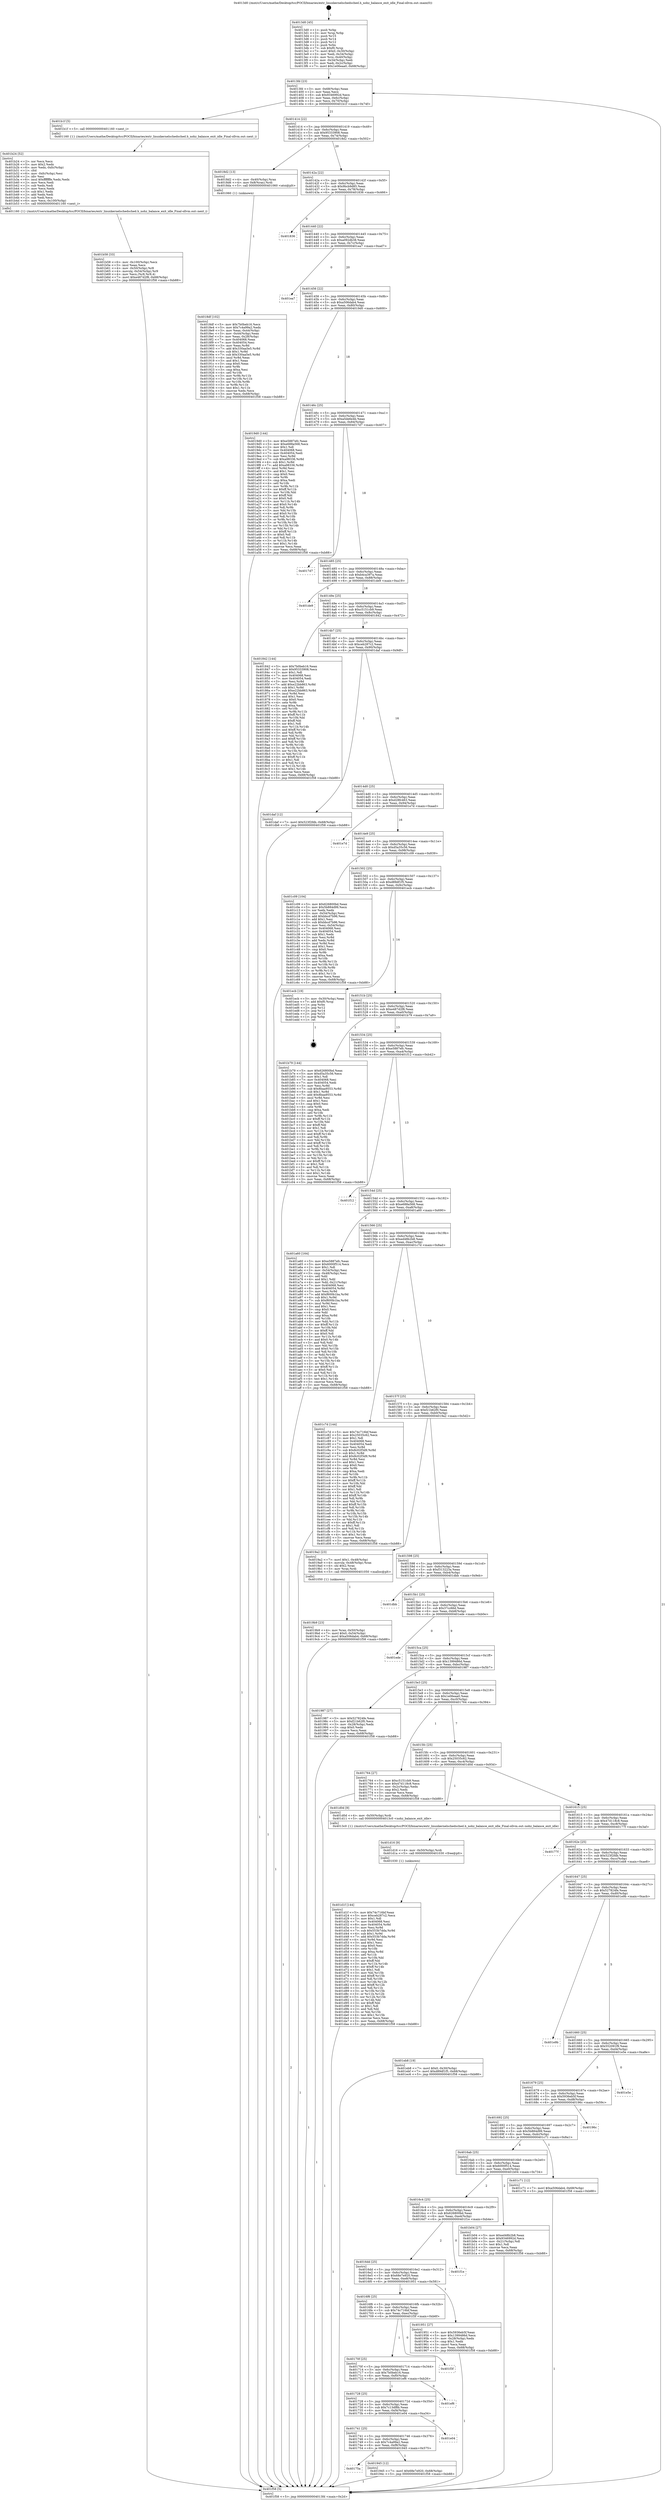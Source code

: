 digraph "0x4013d0" {
  label = "0x4013d0 (/mnt/c/Users/mathe/Desktop/tcc/POCII/binaries/extr_linuxkernelschedsched.h_nohz_balance_exit_idle_Final-ollvm.out::main(0))"
  labelloc = "t"
  node[shape=record]

  Entry [label="",width=0.3,height=0.3,shape=circle,fillcolor=black,style=filled]
  "0x4013fd" [label="{
     0x4013fd [23]\l
     | [instrs]\l
     &nbsp;&nbsp;0x4013fd \<+3\>: mov -0x68(%rbp),%eax\l
     &nbsp;&nbsp;0x401400 \<+2\>: mov %eax,%ecx\l
     &nbsp;&nbsp;0x401402 \<+6\>: sub $0x9346992d,%ecx\l
     &nbsp;&nbsp;0x401408 \<+3\>: mov %eax,-0x6c(%rbp)\l
     &nbsp;&nbsp;0x40140b \<+3\>: mov %ecx,-0x70(%rbp)\l
     &nbsp;&nbsp;0x40140e \<+6\>: je 0000000000401b1f \<main+0x74f\>\l
  }"]
  "0x401b1f" [label="{
     0x401b1f [5]\l
     | [instrs]\l
     &nbsp;&nbsp;0x401b1f \<+5\>: call 0000000000401160 \<next_i\>\l
     | [calls]\l
     &nbsp;&nbsp;0x401160 \{1\} (/mnt/c/Users/mathe/Desktop/tcc/POCII/binaries/extr_linuxkernelschedsched.h_nohz_balance_exit_idle_Final-ollvm.out::next_i)\l
  }"]
  "0x401414" [label="{
     0x401414 [22]\l
     | [instrs]\l
     &nbsp;&nbsp;0x401414 \<+5\>: jmp 0000000000401419 \<main+0x49\>\l
     &nbsp;&nbsp;0x401419 \<+3\>: mov -0x6c(%rbp),%eax\l
     &nbsp;&nbsp;0x40141c \<+5\>: sub $0x95333908,%eax\l
     &nbsp;&nbsp;0x401421 \<+3\>: mov %eax,-0x74(%rbp)\l
     &nbsp;&nbsp;0x401424 \<+6\>: je 00000000004018d2 \<main+0x502\>\l
  }"]
  Exit [label="",width=0.3,height=0.3,shape=circle,fillcolor=black,style=filled,peripheries=2]
  "0x4018d2" [label="{
     0x4018d2 [13]\l
     | [instrs]\l
     &nbsp;&nbsp;0x4018d2 \<+4\>: mov -0x40(%rbp),%rax\l
     &nbsp;&nbsp;0x4018d6 \<+4\>: mov 0x8(%rax),%rdi\l
     &nbsp;&nbsp;0x4018da \<+5\>: call 0000000000401060 \<atoi@plt\>\l
     | [calls]\l
     &nbsp;&nbsp;0x401060 \{1\} (unknown)\l
  }"]
  "0x40142a" [label="{
     0x40142a [22]\l
     | [instrs]\l
     &nbsp;&nbsp;0x40142a \<+5\>: jmp 000000000040142f \<main+0x5f\>\l
     &nbsp;&nbsp;0x40142f \<+3\>: mov -0x6c(%rbp),%eax\l
     &nbsp;&nbsp;0x401432 \<+5\>: sub $0x9bcb9d85,%eax\l
     &nbsp;&nbsp;0x401437 \<+3\>: mov %eax,-0x78(%rbp)\l
     &nbsp;&nbsp;0x40143a \<+6\>: je 0000000000401836 \<main+0x466\>\l
  }"]
  "0x401d1f" [label="{
     0x401d1f [144]\l
     | [instrs]\l
     &nbsp;&nbsp;0x401d1f \<+5\>: mov $0x74c716bf,%eax\l
     &nbsp;&nbsp;0x401d24 \<+5\>: mov $0xceb287c2,%ecx\l
     &nbsp;&nbsp;0x401d29 \<+2\>: mov $0x1,%dl\l
     &nbsp;&nbsp;0x401d2b \<+7\>: mov 0x404068,%esi\l
     &nbsp;&nbsp;0x401d32 \<+8\>: mov 0x404054,%r8d\l
     &nbsp;&nbsp;0x401d3a \<+3\>: mov %esi,%r9d\l
     &nbsp;&nbsp;0x401d3d \<+7\>: sub $0x553b7dda,%r9d\l
     &nbsp;&nbsp;0x401d44 \<+4\>: sub $0x1,%r9d\l
     &nbsp;&nbsp;0x401d48 \<+7\>: add $0x553b7dda,%r9d\l
     &nbsp;&nbsp;0x401d4f \<+4\>: imul %r9d,%esi\l
     &nbsp;&nbsp;0x401d53 \<+3\>: and $0x1,%esi\l
     &nbsp;&nbsp;0x401d56 \<+3\>: cmp $0x0,%esi\l
     &nbsp;&nbsp;0x401d59 \<+4\>: sete %r10b\l
     &nbsp;&nbsp;0x401d5d \<+4\>: cmp $0xa,%r8d\l
     &nbsp;&nbsp;0x401d61 \<+4\>: setl %r11b\l
     &nbsp;&nbsp;0x401d65 \<+3\>: mov %r10b,%bl\l
     &nbsp;&nbsp;0x401d68 \<+3\>: xor $0xff,%bl\l
     &nbsp;&nbsp;0x401d6b \<+3\>: mov %r11b,%r14b\l
     &nbsp;&nbsp;0x401d6e \<+4\>: xor $0xff,%r14b\l
     &nbsp;&nbsp;0x401d72 \<+3\>: xor $0x1,%dl\l
     &nbsp;&nbsp;0x401d75 \<+3\>: mov %bl,%r15b\l
     &nbsp;&nbsp;0x401d78 \<+4\>: and $0xff,%r15b\l
     &nbsp;&nbsp;0x401d7c \<+3\>: and %dl,%r10b\l
     &nbsp;&nbsp;0x401d7f \<+3\>: mov %r14b,%r12b\l
     &nbsp;&nbsp;0x401d82 \<+4\>: and $0xff,%r12b\l
     &nbsp;&nbsp;0x401d86 \<+3\>: and %dl,%r11b\l
     &nbsp;&nbsp;0x401d89 \<+3\>: or %r10b,%r15b\l
     &nbsp;&nbsp;0x401d8c \<+3\>: or %r11b,%r12b\l
     &nbsp;&nbsp;0x401d8f \<+3\>: xor %r12b,%r15b\l
     &nbsp;&nbsp;0x401d92 \<+3\>: or %r14b,%bl\l
     &nbsp;&nbsp;0x401d95 \<+3\>: xor $0xff,%bl\l
     &nbsp;&nbsp;0x401d98 \<+3\>: or $0x1,%dl\l
     &nbsp;&nbsp;0x401d9b \<+2\>: and %dl,%bl\l
     &nbsp;&nbsp;0x401d9d \<+3\>: or %bl,%r15b\l
     &nbsp;&nbsp;0x401da0 \<+4\>: test $0x1,%r15b\l
     &nbsp;&nbsp;0x401da4 \<+3\>: cmovne %ecx,%eax\l
     &nbsp;&nbsp;0x401da7 \<+3\>: mov %eax,-0x68(%rbp)\l
     &nbsp;&nbsp;0x401daa \<+5\>: jmp 0000000000401f58 \<main+0xb88\>\l
  }"]
  "0x401836" [label="{
     0x401836\l
  }", style=dashed]
  "0x401440" [label="{
     0x401440 [22]\l
     | [instrs]\l
     &nbsp;&nbsp;0x401440 \<+5\>: jmp 0000000000401445 \<main+0x75\>\l
     &nbsp;&nbsp;0x401445 \<+3\>: mov -0x6c(%rbp),%eax\l
     &nbsp;&nbsp;0x401448 \<+5\>: sub $0xa092db38,%eax\l
     &nbsp;&nbsp;0x40144d \<+3\>: mov %eax,-0x7c(%rbp)\l
     &nbsp;&nbsp;0x401450 \<+6\>: je 0000000000401ea7 \<main+0xad7\>\l
  }"]
  "0x401d16" [label="{
     0x401d16 [9]\l
     | [instrs]\l
     &nbsp;&nbsp;0x401d16 \<+4\>: mov -0x50(%rbp),%rdi\l
     &nbsp;&nbsp;0x401d1a \<+5\>: call 0000000000401030 \<free@plt\>\l
     | [calls]\l
     &nbsp;&nbsp;0x401030 \{1\} (unknown)\l
  }"]
  "0x401ea7" [label="{
     0x401ea7\l
  }", style=dashed]
  "0x401456" [label="{
     0x401456 [22]\l
     | [instrs]\l
     &nbsp;&nbsp;0x401456 \<+5\>: jmp 000000000040145b \<main+0x8b\>\l
     &nbsp;&nbsp;0x40145b \<+3\>: mov -0x6c(%rbp),%eax\l
     &nbsp;&nbsp;0x40145e \<+5\>: sub $0xa506dab4,%eax\l
     &nbsp;&nbsp;0x401463 \<+3\>: mov %eax,-0x80(%rbp)\l
     &nbsp;&nbsp;0x401466 \<+6\>: je 00000000004019d0 \<main+0x600\>\l
  }"]
  "0x401b58" [label="{
     0x401b58 [33]\l
     | [instrs]\l
     &nbsp;&nbsp;0x401b58 \<+6\>: mov -0x100(%rbp),%ecx\l
     &nbsp;&nbsp;0x401b5e \<+3\>: imul %eax,%ecx\l
     &nbsp;&nbsp;0x401b61 \<+4\>: mov -0x50(%rbp),%r8\l
     &nbsp;&nbsp;0x401b65 \<+4\>: movslq -0x54(%rbp),%r9\l
     &nbsp;&nbsp;0x401b69 \<+4\>: mov %ecx,(%r8,%r9,4)\l
     &nbsp;&nbsp;0x401b6d \<+7\>: movl $0xe487d2f8,-0x68(%rbp)\l
     &nbsp;&nbsp;0x401b74 \<+5\>: jmp 0000000000401f58 \<main+0xb88\>\l
  }"]
  "0x4019d0" [label="{
     0x4019d0 [144]\l
     | [instrs]\l
     &nbsp;&nbsp;0x4019d0 \<+5\>: mov $0xe5887efc,%eax\l
     &nbsp;&nbsp;0x4019d5 \<+5\>: mov $0xe688a568,%ecx\l
     &nbsp;&nbsp;0x4019da \<+2\>: mov $0x1,%dl\l
     &nbsp;&nbsp;0x4019dc \<+7\>: mov 0x404068,%esi\l
     &nbsp;&nbsp;0x4019e3 \<+7\>: mov 0x404054,%edi\l
     &nbsp;&nbsp;0x4019ea \<+3\>: mov %esi,%r8d\l
     &nbsp;&nbsp;0x4019ed \<+7\>: sub $0xa98336,%r8d\l
     &nbsp;&nbsp;0x4019f4 \<+4\>: sub $0x1,%r8d\l
     &nbsp;&nbsp;0x4019f8 \<+7\>: add $0xa98336,%r8d\l
     &nbsp;&nbsp;0x4019ff \<+4\>: imul %r8d,%esi\l
     &nbsp;&nbsp;0x401a03 \<+3\>: and $0x1,%esi\l
     &nbsp;&nbsp;0x401a06 \<+3\>: cmp $0x0,%esi\l
     &nbsp;&nbsp;0x401a09 \<+4\>: sete %r9b\l
     &nbsp;&nbsp;0x401a0d \<+3\>: cmp $0xa,%edi\l
     &nbsp;&nbsp;0x401a10 \<+4\>: setl %r10b\l
     &nbsp;&nbsp;0x401a14 \<+3\>: mov %r9b,%r11b\l
     &nbsp;&nbsp;0x401a17 \<+4\>: xor $0xff,%r11b\l
     &nbsp;&nbsp;0x401a1b \<+3\>: mov %r10b,%bl\l
     &nbsp;&nbsp;0x401a1e \<+3\>: xor $0xff,%bl\l
     &nbsp;&nbsp;0x401a21 \<+3\>: xor $0x0,%dl\l
     &nbsp;&nbsp;0x401a24 \<+3\>: mov %r11b,%r14b\l
     &nbsp;&nbsp;0x401a27 \<+4\>: and $0x0,%r14b\l
     &nbsp;&nbsp;0x401a2b \<+3\>: and %dl,%r9b\l
     &nbsp;&nbsp;0x401a2e \<+3\>: mov %bl,%r15b\l
     &nbsp;&nbsp;0x401a31 \<+4\>: and $0x0,%r15b\l
     &nbsp;&nbsp;0x401a35 \<+3\>: and %dl,%r10b\l
     &nbsp;&nbsp;0x401a38 \<+3\>: or %r9b,%r14b\l
     &nbsp;&nbsp;0x401a3b \<+3\>: or %r10b,%r15b\l
     &nbsp;&nbsp;0x401a3e \<+3\>: xor %r15b,%r14b\l
     &nbsp;&nbsp;0x401a41 \<+3\>: or %bl,%r11b\l
     &nbsp;&nbsp;0x401a44 \<+4\>: xor $0xff,%r11b\l
     &nbsp;&nbsp;0x401a48 \<+3\>: or $0x0,%dl\l
     &nbsp;&nbsp;0x401a4b \<+3\>: and %dl,%r11b\l
     &nbsp;&nbsp;0x401a4e \<+3\>: or %r11b,%r14b\l
     &nbsp;&nbsp;0x401a51 \<+4\>: test $0x1,%r14b\l
     &nbsp;&nbsp;0x401a55 \<+3\>: cmovne %ecx,%eax\l
     &nbsp;&nbsp;0x401a58 \<+3\>: mov %eax,-0x68(%rbp)\l
     &nbsp;&nbsp;0x401a5b \<+5\>: jmp 0000000000401f58 \<main+0xb88\>\l
  }"]
  "0x40146c" [label="{
     0x40146c [25]\l
     | [instrs]\l
     &nbsp;&nbsp;0x40146c \<+5\>: jmp 0000000000401471 \<main+0xa1\>\l
     &nbsp;&nbsp;0x401471 \<+3\>: mov -0x6c(%rbp),%eax\l
     &nbsp;&nbsp;0x401474 \<+5\>: sub $0xa5de6e4b,%eax\l
     &nbsp;&nbsp;0x401479 \<+6\>: mov %eax,-0x84(%rbp)\l
     &nbsp;&nbsp;0x40147f \<+6\>: je 00000000004017d7 \<main+0x407\>\l
  }"]
  "0x401b24" [label="{
     0x401b24 [52]\l
     | [instrs]\l
     &nbsp;&nbsp;0x401b24 \<+2\>: xor %ecx,%ecx\l
     &nbsp;&nbsp;0x401b26 \<+5\>: mov $0x2,%edx\l
     &nbsp;&nbsp;0x401b2b \<+6\>: mov %edx,-0xfc(%rbp)\l
     &nbsp;&nbsp;0x401b31 \<+1\>: cltd\l
     &nbsp;&nbsp;0x401b32 \<+6\>: mov -0xfc(%rbp),%esi\l
     &nbsp;&nbsp;0x401b38 \<+2\>: idiv %esi\l
     &nbsp;&nbsp;0x401b3a \<+6\>: imul $0xfffffffe,%edx,%edx\l
     &nbsp;&nbsp;0x401b40 \<+2\>: mov %ecx,%edi\l
     &nbsp;&nbsp;0x401b42 \<+2\>: sub %edx,%edi\l
     &nbsp;&nbsp;0x401b44 \<+2\>: mov %ecx,%edx\l
     &nbsp;&nbsp;0x401b46 \<+3\>: sub $0x1,%edx\l
     &nbsp;&nbsp;0x401b49 \<+2\>: add %edx,%edi\l
     &nbsp;&nbsp;0x401b4b \<+2\>: sub %edi,%ecx\l
     &nbsp;&nbsp;0x401b4d \<+6\>: mov %ecx,-0x100(%rbp)\l
     &nbsp;&nbsp;0x401b53 \<+5\>: call 0000000000401160 \<next_i\>\l
     | [calls]\l
     &nbsp;&nbsp;0x401160 \{1\} (/mnt/c/Users/mathe/Desktop/tcc/POCII/binaries/extr_linuxkernelschedsched.h_nohz_balance_exit_idle_Final-ollvm.out::next_i)\l
  }"]
  "0x4017d7" [label="{
     0x4017d7\l
  }", style=dashed]
  "0x401485" [label="{
     0x401485 [25]\l
     | [instrs]\l
     &nbsp;&nbsp;0x401485 \<+5\>: jmp 000000000040148a \<main+0xba\>\l
     &nbsp;&nbsp;0x40148a \<+3\>: mov -0x6c(%rbp),%eax\l
     &nbsp;&nbsp;0x40148d \<+5\>: sub $0xb4ca397a,%eax\l
     &nbsp;&nbsp;0x401492 \<+6\>: mov %eax,-0x88(%rbp)\l
     &nbsp;&nbsp;0x401498 \<+6\>: je 0000000000401de9 \<main+0xa19\>\l
  }"]
  "0x4019b9" [label="{
     0x4019b9 [23]\l
     | [instrs]\l
     &nbsp;&nbsp;0x4019b9 \<+4\>: mov %rax,-0x50(%rbp)\l
     &nbsp;&nbsp;0x4019bd \<+7\>: movl $0x0,-0x54(%rbp)\l
     &nbsp;&nbsp;0x4019c4 \<+7\>: movl $0xa506dab4,-0x68(%rbp)\l
     &nbsp;&nbsp;0x4019cb \<+5\>: jmp 0000000000401f58 \<main+0xb88\>\l
  }"]
  "0x401de9" [label="{
     0x401de9\l
  }", style=dashed]
  "0x40149e" [label="{
     0x40149e [25]\l
     | [instrs]\l
     &nbsp;&nbsp;0x40149e \<+5\>: jmp 00000000004014a3 \<main+0xd3\>\l
     &nbsp;&nbsp;0x4014a3 \<+3\>: mov -0x6c(%rbp),%eax\l
     &nbsp;&nbsp;0x4014a6 \<+5\>: sub $0xc5151cb9,%eax\l
     &nbsp;&nbsp;0x4014ab \<+6\>: mov %eax,-0x8c(%rbp)\l
     &nbsp;&nbsp;0x4014b1 \<+6\>: je 0000000000401842 \<main+0x472\>\l
  }"]
  "0x40175a" [label="{
     0x40175a\l
  }", style=dashed]
  "0x401842" [label="{
     0x401842 [144]\l
     | [instrs]\l
     &nbsp;&nbsp;0x401842 \<+5\>: mov $0x7b0beb16,%eax\l
     &nbsp;&nbsp;0x401847 \<+5\>: mov $0x95333908,%ecx\l
     &nbsp;&nbsp;0x40184c \<+2\>: mov $0x1,%dl\l
     &nbsp;&nbsp;0x40184e \<+7\>: mov 0x404068,%esi\l
     &nbsp;&nbsp;0x401855 \<+7\>: mov 0x404054,%edi\l
     &nbsp;&nbsp;0x40185c \<+3\>: mov %esi,%r8d\l
     &nbsp;&nbsp;0x40185f \<+7\>: add $0xe22bb863,%r8d\l
     &nbsp;&nbsp;0x401866 \<+4\>: sub $0x1,%r8d\l
     &nbsp;&nbsp;0x40186a \<+7\>: sub $0xe22bb863,%r8d\l
     &nbsp;&nbsp;0x401871 \<+4\>: imul %r8d,%esi\l
     &nbsp;&nbsp;0x401875 \<+3\>: and $0x1,%esi\l
     &nbsp;&nbsp;0x401878 \<+3\>: cmp $0x0,%esi\l
     &nbsp;&nbsp;0x40187b \<+4\>: sete %r9b\l
     &nbsp;&nbsp;0x40187f \<+3\>: cmp $0xa,%edi\l
     &nbsp;&nbsp;0x401882 \<+4\>: setl %r10b\l
     &nbsp;&nbsp;0x401886 \<+3\>: mov %r9b,%r11b\l
     &nbsp;&nbsp;0x401889 \<+4\>: xor $0xff,%r11b\l
     &nbsp;&nbsp;0x40188d \<+3\>: mov %r10b,%bl\l
     &nbsp;&nbsp;0x401890 \<+3\>: xor $0xff,%bl\l
     &nbsp;&nbsp;0x401893 \<+3\>: xor $0x1,%dl\l
     &nbsp;&nbsp;0x401896 \<+3\>: mov %r11b,%r14b\l
     &nbsp;&nbsp;0x401899 \<+4\>: and $0xff,%r14b\l
     &nbsp;&nbsp;0x40189d \<+3\>: and %dl,%r9b\l
     &nbsp;&nbsp;0x4018a0 \<+3\>: mov %bl,%r15b\l
     &nbsp;&nbsp;0x4018a3 \<+4\>: and $0xff,%r15b\l
     &nbsp;&nbsp;0x4018a7 \<+3\>: and %dl,%r10b\l
     &nbsp;&nbsp;0x4018aa \<+3\>: or %r9b,%r14b\l
     &nbsp;&nbsp;0x4018ad \<+3\>: or %r10b,%r15b\l
     &nbsp;&nbsp;0x4018b0 \<+3\>: xor %r15b,%r14b\l
     &nbsp;&nbsp;0x4018b3 \<+3\>: or %bl,%r11b\l
     &nbsp;&nbsp;0x4018b6 \<+4\>: xor $0xff,%r11b\l
     &nbsp;&nbsp;0x4018ba \<+3\>: or $0x1,%dl\l
     &nbsp;&nbsp;0x4018bd \<+3\>: and %dl,%r11b\l
     &nbsp;&nbsp;0x4018c0 \<+3\>: or %r11b,%r14b\l
     &nbsp;&nbsp;0x4018c3 \<+4\>: test $0x1,%r14b\l
     &nbsp;&nbsp;0x4018c7 \<+3\>: cmovne %ecx,%eax\l
     &nbsp;&nbsp;0x4018ca \<+3\>: mov %eax,-0x68(%rbp)\l
     &nbsp;&nbsp;0x4018cd \<+5\>: jmp 0000000000401f58 \<main+0xb88\>\l
  }"]
  "0x4014b7" [label="{
     0x4014b7 [25]\l
     | [instrs]\l
     &nbsp;&nbsp;0x4014b7 \<+5\>: jmp 00000000004014bc \<main+0xec\>\l
     &nbsp;&nbsp;0x4014bc \<+3\>: mov -0x6c(%rbp),%eax\l
     &nbsp;&nbsp;0x4014bf \<+5\>: sub $0xceb287c2,%eax\l
     &nbsp;&nbsp;0x4014c4 \<+6\>: mov %eax,-0x90(%rbp)\l
     &nbsp;&nbsp;0x4014ca \<+6\>: je 0000000000401daf \<main+0x9df\>\l
  }"]
  "0x401945" [label="{
     0x401945 [12]\l
     | [instrs]\l
     &nbsp;&nbsp;0x401945 \<+7\>: movl $0x68e7e920,-0x68(%rbp)\l
     &nbsp;&nbsp;0x40194c \<+5\>: jmp 0000000000401f58 \<main+0xb88\>\l
  }"]
  "0x401daf" [label="{
     0x401daf [12]\l
     | [instrs]\l
     &nbsp;&nbsp;0x401daf \<+7\>: movl $0x523f2fdb,-0x68(%rbp)\l
     &nbsp;&nbsp;0x401db6 \<+5\>: jmp 0000000000401f58 \<main+0xb88\>\l
  }"]
  "0x4014d0" [label="{
     0x4014d0 [25]\l
     | [instrs]\l
     &nbsp;&nbsp;0x4014d0 \<+5\>: jmp 00000000004014d5 \<main+0x105\>\l
     &nbsp;&nbsp;0x4014d5 \<+3\>: mov -0x6c(%rbp),%eax\l
     &nbsp;&nbsp;0x4014d8 \<+5\>: sub $0xd28fc463,%eax\l
     &nbsp;&nbsp;0x4014dd \<+6\>: mov %eax,-0x94(%rbp)\l
     &nbsp;&nbsp;0x4014e3 \<+6\>: je 0000000000401e7d \<main+0xaad\>\l
  }"]
  "0x401741" [label="{
     0x401741 [25]\l
     | [instrs]\l
     &nbsp;&nbsp;0x401741 \<+5\>: jmp 0000000000401746 \<main+0x376\>\l
     &nbsp;&nbsp;0x401746 \<+3\>: mov -0x6c(%rbp),%eax\l
     &nbsp;&nbsp;0x401749 \<+5\>: sub $0x7c4a99a2,%eax\l
     &nbsp;&nbsp;0x40174e \<+6\>: mov %eax,-0xf8(%rbp)\l
     &nbsp;&nbsp;0x401754 \<+6\>: je 0000000000401945 \<main+0x575\>\l
  }"]
  "0x401e7d" [label="{
     0x401e7d\l
  }", style=dashed]
  "0x4014e9" [label="{
     0x4014e9 [25]\l
     | [instrs]\l
     &nbsp;&nbsp;0x4014e9 \<+5\>: jmp 00000000004014ee \<main+0x11e\>\l
     &nbsp;&nbsp;0x4014ee \<+3\>: mov -0x6c(%rbp),%eax\l
     &nbsp;&nbsp;0x4014f1 \<+5\>: sub $0xd5a35c56,%eax\l
     &nbsp;&nbsp;0x4014f6 \<+6\>: mov %eax,-0x98(%rbp)\l
     &nbsp;&nbsp;0x4014fc \<+6\>: je 0000000000401c09 \<main+0x839\>\l
  }"]
  "0x401e04" [label="{
     0x401e04\l
  }", style=dashed]
  "0x401c09" [label="{
     0x401c09 [104]\l
     | [instrs]\l
     &nbsp;&nbsp;0x401c09 \<+5\>: mov $0x626800bd,%eax\l
     &nbsp;&nbsp;0x401c0e \<+5\>: mov $0x5b884d99,%ecx\l
     &nbsp;&nbsp;0x401c13 \<+2\>: xor %edx,%edx\l
     &nbsp;&nbsp;0x401c15 \<+3\>: mov -0x54(%rbp),%esi\l
     &nbsp;&nbsp;0x401c18 \<+6\>: add $0xbbcd7b96,%esi\l
     &nbsp;&nbsp;0x401c1e \<+3\>: add $0x1,%esi\l
     &nbsp;&nbsp;0x401c21 \<+6\>: sub $0xbbcd7b96,%esi\l
     &nbsp;&nbsp;0x401c27 \<+3\>: mov %esi,-0x54(%rbp)\l
     &nbsp;&nbsp;0x401c2a \<+7\>: mov 0x404068,%esi\l
     &nbsp;&nbsp;0x401c31 \<+7\>: mov 0x404054,%edi\l
     &nbsp;&nbsp;0x401c38 \<+3\>: sub $0x1,%edx\l
     &nbsp;&nbsp;0x401c3b \<+3\>: mov %esi,%r8d\l
     &nbsp;&nbsp;0x401c3e \<+3\>: add %edx,%r8d\l
     &nbsp;&nbsp;0x401c41 \<+4\>: imul %r8d,%esi\l
     &nbsp;&nbsp;0x401c45 \<+3\>: and $0x1,%esi\l
     &nbsp;&nbsp;0x401c48 \<+3\>: cmp $0x0,%esi\l
     &nbsp;&nbsp;0x401c4b \<+4\>: sete %r9b\l
     &nbsp;&nbsp;0x401c4f \<+3\>: cmp $0xa,%edi\l
     &nbsp;&nbsp;0x401c52 \<+4\>: setl %r10b\l
     &nbsp;&nbsp;0x401c56 \<+3\>: mov %r9b,%r11b\l
     &nbsp;&nbsp;0x401c59 \<+3\>: and %r10b,%r11b\l
     &nbsp;&nbsp;0x401c5c \<+3\>: xor %r10b,%r9b\l
     &nbsp;&nbsp;0x401c5f \<+3\>: or %r9b,%r11b\l
     &nbsp;&nbsp;0x401c62 \<+4\>: test $0x1,%r11b\l
     &nbsp;&nbsp;0x401c66 \<+3\>: cmovne %ecx,%eax\l
     &nbsp;&nbsp;0x401c69 \<+3\>: mov %eax,-0x68(%rbp)\l
     &nbsp;&nbsp;0x401c6c \<+5\>: jmp 0000000000401f58 \<main+0xb88\>\l
  }"]
  "0x401502" [label="{
     0x401502 [25]\l
     | [instrs]\l
     &nbsp;&nbsp;0x401502 \<+5\>: jmp 0000000000401507 \<main+0x137\>\l
     &nbsp;&nbsp;0x401507 \<+3\>: mov -0x6c(%rbp),%eax\l
     &nbsp;&nbsp;0x40150a \<+5\>: sub $0xd89df1f5,%eax\l
     &nbsp;&nbsp;0x40150f \<+6\>: mov %eax,-0x9c(%rbp)\l
     &nbsp;&nbsp;0x401515 \<+6\>: je 0000000000401ecb \<main+0xafb\>\l
  }"]
  "0x401728" [label="{
     0x401728 [25]\l
     | [instrs]\l
     &nbsp;&nbsp;0x401728 \<+5\>: jmp 000000000040172d \<main+0x35d\>\l
     &nbsp;&nbsp;0x40172d \<+3\>: mov -0x6c(%rbp),%eax\l
     &nbsp;&nbsp;0x401730 \<+5\>: sub $0x7c13df8b,%eax\l
     &nbsp;&nbsp;0x401735 \<+6\>: mov %eax,-0xf4(%rbp)\l
     &nbsp;&nbsp;0x40173b \<+6\>: je 0000000000401e04 \<main+0xa34\>\l
  }"]
  "0x401ecb" [label="{
     0x401ecb [19]\l
     | [instrs]\l
     &nbsp;&nbsp;0x401ecb \<+3\>: mov -0x30(%rbp),%eax\l
     &nbsp;&nbsp;0x401ece \<+7\>: add $0xf0,%rsp\l
     &nbsp;&nbsp;0x401ed5 \<+1\>: pop %rbx\l
     &nbsp;&nbsp;0x401ed6 \<+2\>: pop %r12\l
     &nbsp;&nbsp;0x401ed8 \<+2\>: pop %r14\l
     &nbsp;&nbsp;0x401eda \<+2\>: pop %r15\l
     &nbsp;&nbsp;0x401edc \<+1\>: pop %rbp\l
     &nbsp;&nbsp;0x401edd \<+1\>: ret\l
  }"]
  "0x40151b" [label="{
     0x40151b [25]\l
     | [instrs]\l
     &nbsp;&nbsp;0x40151b \<+5\>: jmp 0000000000401520 \<main+0x150\>\l
     &nbsp;&nbsp;0x401520 \<+3\>: mov -0x6c(%rbp),%eax\l
     &nbsp;&nbsp;0x401523 \<+5\>: sub $0xe487d2f8,%eax\l
     &nbsp;&nbsp;0x401528 \<+6\>: mov %eax,-0xa0(%rbp)\l
     &nbsp;&nbsp;0x40152e \<+6\>: je 0000000000401b79 \<main+0x7a9\>\l
  }"]
  "0x401ef6" [label="{
     0x401ef6\l
  }", style=dashed]
  "0x401b79" [label="{
     0x401b79 [144]\l
     | [instrs]\l
     &nbsp;&nbsp;0x401b79 \<+5\>: mov $0x626800bd,%eax\l
     &nbsp;&nbsp;0x401b7e \<+5\>: mov $0xd5a35c56,%ecx\l
     &nbsp;&nbsp;0x401b83 \<+2\>: mov $0x1,%dl\l
     &nbsp;&nbsp;0x401b85 \<+7\>: mov 0x404068,%esi\l
     &nbsp;&nbsp;0x401b8c \<+7\>: mov 0x404054,%edi\l
     &nbsp;&nbsp;0x401b93 \<+3\>: mov %esi,%r8d\l
     &nbsp;&nbsp;0x401b96 \<+7\>: sub $0x8baa9553,%r8d\l
     &nbsp;&nbsp;0x401b9d \<+4\>: sub $0x1,%r8d\l
     &nbsp;&nbsp;0x401ba1 \<+7\>: add $0x8baa9553,%r8d\l
     &nbsp;&nbsp;0x401ba8 \<+4\>: imul %r8d,%esi\l
     &nbsp;&nbsp;0x401bac \<+3\>: and $0x1,%esi\l
     &nbsp;&nbsp;0x401baf \<+3\>: cmp $0x0,%esi\l
     &nbsp;&nbsp;0x401bb2 \<+4\>: sete %r9b\l
     &nbsp;&nbsp;0x401bb6 \<+3\>: cmp $0xa,%edi\l
     &nbsp;&nbsp;0x401bb9 \<+4\>: setl %r10b\l
     &nbsp;&nbsp;0x401bbd \<+3\>: mov %r9b,%r11b\l
     &nbsp;&nbsp;0x401bc0 \<+4\>: xor $0xff,%r11b\l
     &nbsp;&nbsp;0x401bc4 \<+3\>: mov %r10b,%bl\l
     &nbsp;&nbsp;0x401bc7 \<+3\>: xor $0xff,%bl\l
     &nbsp;&nbsp;0x401bca \<+3\>: xor $0x1,%dl\l
     &nbsp;&nbsp;0x401bcd \<+3\>: mov %r11b,%r14b\l
     &nbsp;&nbsp;0x401bd0 \<+4\>: and $0xff,%r14b\l
     &nbsp;&nbsp;0x401bd4 \<+3\>: and %dl,%r9b\l
     &nbsp;&nbsp;0x401bd7 \<+3\>: mov %bl,%r15b\l
     &nbsp;&nbsp;0x401bda \<+4\>: and $0xff,%r15b\l
     &nbsp;&nbsp;0x401bde \<+3\>: and %dl,%r10b\l
     &nbsp;&nbsp;0x401be1 \<+3\>: or %r9b,%r14b\l
     &nbsp;&nbsp;0x401be4 \<+3\>: or %r10b,%r15b\l
     &nbsp;&nbsp;0x401be7 \<+3\>: xor %r15b,%r14b\l
     &nbsp;&nbsp;0x401bea \<+3\>: or %bl,%r11b\l
     &nbsp;&nbsp;0x401bed \<+4\>: xor $0xff,%r11b\l
     &nbsp;&nbsp;0x401bf1 \<+3\>: or $0x1,%dl\l
     &nbsp;&nbsp;0x401bf4 \<+3\>: and %dl,%r11b\l
     &nbsp;&nbsp;0x401bf7 \<+3\>: or %r11b,%r14b\l
     &nbsp;&nbsp;0x401bfa \<+4\>: test $0x1,%r14b\l
     &nbsp;&nbsp;0x401bfe \<+3\>: cmovne %ecx,%eax\l
     &nbsp;&nbsp;0x401c01 \<+3\>: mov %eax,-0x68(%rbp)\l
     &nbsp;&nbsp;0x401c04 \<+5\>: jmp 0000000000401f58 \<main+0xb88\>\l
  }"]
  "0x401534" [label="{
     0x401534 [25]\l
     | [instrs]\l
     &nbsp;&nbsp;0x401534 \<+5\>: jmp 0000000000401539 \<main+0x169\>\l
     &nbsp;&nbsp;0x401539 \<+3\>: mov -0x6c(%rbp),%eax\l
     &nbsp;&nbsp;0x40153c \<+5\>: sub $0xe5887efc,%eax\l
     &nbsp;&nbsp;0x401541 \<+6\>: mov %eax,-0xa4(%rbp)\l
     &nbsp;&nbsp;0x401547 \<+6\>: je 0000000000401f12 \<main+0xb42\>\l
  }"]
  "0x40170f" [label="{
     0x40170f [25]\l
     | [instrs]\l
     &nbsp;&nbsp;0x40170f \<+5\>: jmp 0000000000401714 \<main+0x344\>\l
     &nbsp;&nbsp;0x401714 \<+3\>: mov -0x6c(%rbp),%eax\l
     &nbsp;&nbsp;0x401717 \<+5\>: sub $0x7b0beb16,%eax\l
     &nbsp;&nbsp;0x40171c \<+6\>: mov %eax,-0xf0(%rbp)\l
     &nbsp;&nbsp;0x401722 \<+6\>: je 0000000000401ef6 \<main+0xb26\>\l
  }"]
  "0x401f12" [label="{
     0x401f12\l
  }", style=dashed]
  "0x40154d" [label="{
     0x40154d [25]\l
     | [instrs]\l
     &nbsp;&nbsp;0x40154d \<+5\>: jmp 0000000000401552 \<main+0x182\>\l
     &nbsp;&nbsp;0x401552 \<+3\>: mov -0x6c(%rbp),%eax\l
     &nbsp;&nbsp;0x401555 \<+5\>: sub $0xe688a568,%eax\l
     &nbsp;&nbsp;0x40155a \<+6\>: mov %eax,-0xa8(%rbp)\l
     &nbsp;&nbsp;0x401560 \<+6\>: je 0000000000401a60 \<main+0x690\>\l
  }"]
  "0x401f3f" [label="{
     0x401f3f\l
  }", style=dashed]
  "0x401a60" [label="{
     0x401a60 [164]\l
     | [instrs]\l
     &nbsp;&nbsp;0x401a60 \<+5\>: mov $0xe5887efc,%eax\l
     &nbsp;&nbsp;0x401a65 \<+5\>: mov $0x6000f514,%ecx\l
     &nbsp;&nbsp;0x401a6a \<+2\>: mov $0x1,%dl\l
     &nbsp;&nbsp;0x401a6c \<+3\>: mov -0x54(%rbp),%esi\l
     &nbsp;&nbsp;0x401a6f \<+3\>: cmp -0x48(%rbp),%esi\l
     &nbsp;&nbsp;0x401a72 \<+4\>: setl %dil\l
     &nbsp;&nbsp;0x401a76 \<+4\>: and $0x1,%dil\l
     &nbsp;&nbsp;0x401a7a \<+4\>: mov %dil,-0x21(%rbp)\l
     &nbsp;&nbsp;0x401a7e \<+7\>: mov 0x404068,%esi\l
     &nbsp;&nbsp;0x401a85 \<+8\>: mov 0x404054,%r8d\l
     &nbsp;&nbsp;0x401a8d \<+3\>: mov %esi,%r9d\l
     &nbsp;&nbsp;0x401a90 \<+7\>: add $0xf600b1ba,%r9d\l
     &nbsp;&nbsp;0x401a97 \<+4\>: sub $0x1,%r9d\l
     &nbsp;&nbsp;0x401a9b \<+7\>: sub $0xf600b1ba,%r9d\l
     &nbsp;&nbsp;0x401aa2 \<+4\>: imul %r9d,%esi\l
     &nbsp;&nbsp;0x401aa6 \<+3\>: and $0x1,%esi\l
     &nbsp;&nbsp;0x401aa9 \<+3\>: cmp $0x0,%esi\l
     &nbsp;&nbsp;0x401aac \<+4\>: sete %dil\l
     &nbsp;&nbsp;0x401ab0 \<+4\>: cmp $0xa,%r8d\l
     &nbsp;&nbsp;0x401ab4 \<+4\>: setl %r10b\l
     &nbsp;&nbsp;0x401ab8 \<+3\>: mov %dil,%r11b\l
     &nbsp;&nbsp;0x401abb \<+4\>: xor $0xff,%r11b\l
     &nbsp;&nbsp;0x401abf \<+3\>: mov %r10b,%bl\l
     &nbsp;&nbsp;0x401ac2 \<+3\>: xor $0xff,%bl\l
     &nbsp;&nbsp;0x401ac5 \<+3\>: xor $0x0,%dl\l
     &nbsp;&nbsp;0x401ac8 \<+3\>: mov %r11b,%r14b\l
     &nbsp;&nbsp;0x401acb \<+4\>: and $0x0,%r14b\l
     &nbsp;&nbsp;0x401acf \<+3\>: and %dl,%dil\l
     &nbsp;&nbsp;0x401ad2 \<+3\>: mov %bl,%r15b\l
     &nbsp;&nbsp;0x401ad5 \<+4\>: and $0x0,%r15b\l
     &nbsp;&nbsp;0x401ad9 \<+3\>: and %dl,%r10b\l
     &nbsp;&nbsp;0x401adc \<+3\>: or %dil,%r14b\l
     &nbsp;&nbsp;0x401adf \<+3\>: or %r10b,%r15b\l
     &nbsp;&nbsp;0x401ae2 \<+3\>: xor %r15b,%r14b\l
     &nbsp;&nbsp;0x401ae5 \<+3\>: or %bl,%r11b\l
     &nbsp;&nbsp;0x401ae8 \<+4\>: xor $0xff,%r11b\l
     &nbsp;&nbsp;0x401aec \<+3\>: or $0x0,%dl\l
     &nbsp;&nbsp;0x401aef \<+3\>: and %dl,%r11b\l
     &nbsp;&nbsp;0x401af2 \<+3\>: or %r11b,%r14b\l
     &nbsp;&nbsp;0x401af5 \<+4\>: test $0x1,%r14b\l
     &nbsp;&nbsp;0x401af9 \<+3\>: cmovne %ecx,%eax\l
     &nbsp;&nbsp;0x401afc \<+3\>: mov %eax,-0x68(%rbp)\l
     &nbsp;&nbsp;0x401aff \<+5\>: jmp 0000000000401f58 \<main+0xb88\>\l
  }"]
  "0x401566" [label="{
     0x401566 [25]\l
     | [instrs]\l
     &nbsp;&nbsp;0x401566 \<+5\>: jmp 000000000040156b \<main+0x19b\>\l
     &nbsp;&nbsp;0x40156b \<+3\>: mov -0x6c(%rbp),%eax\l
     &nbsp;&nbsp;0x40156e \<+5\>: sub $0xed48b2b8,%eax\l
     &nbsp;&nbsp;0x401573 \<+6\>: mov %eax,-0xac(%rbp)\l
     &nbsp;&nbsp;0x401579 \<+6\>: je 0000000000401c7d \<main+0x8ad\>\l
  }"]
  "0x4016f6" [label="{
     0x4016f6 [25]\l
     | [instrs]\l
     &nbsp;&nbsp;0x4016f6 \<+5\>: jmp 00000000004016fb \<main+0x32b\>\l
     &nbsp;&nbsp;0x4016fb \<+3\>: mov -0x6c(%rbp),%eax\l
     &nbsp;&nbsp;0x4016fe \<+5\>: sub $0x74c716bf,%eax\l
     &nbsp;&nbsp;0x401703 \<+6\>: mov %eax,-0xec(%rbp)\l
     &nbsp;&nbsp;0x401709 \<+6\>: je 0000000000401f3f \<main+0xb6f\>\l
  }"]
  "0x401c7d" [label="{
     0x401c7d [144]\l
     | [instrs]\l
     &nbsp;&nbsp;0x401c7d \<+5\>: mov $0x74c716bf,%eax\l
     &nbsp;&nbsp;0x401c82 \<+5\>: mov $0x25035c62,%ecx\l
     &nbsp;&nbsp;0x401c87 \<+2\>: mov $0x1,%dl\l
     &nbsp;&nbsp;0x401c89 \<+7\>: mov 0x404068,%esi\l
     &nbsp;&nbsp;0x401c90 \<+7\>: mov 0x404054,%edi\l
     &nbsp;&nbsp;0x401c97 \<+3\>: mov %esi,%r8d\l
     &nbsp;&nbsp;0x401c9a \<+7\>: sub $0x8c02f3d9,%r8d\l
     &nbsp;&nbsp;0x401ca1 \<+4\>: sub $0x1,%r8d\l
     &nbsp;&nbsp;0x401ca5 \<+7\>: add $0x8c02f3d9,%r8d\l
     &nbsp;&nbsp;0x401cac \<+4\>: imul %r8d,%esi\l
     &nbsp;&nbsp;0x401cb0 \<+3\>: and $0x1,%esi\l
     &nbsp;&nbsp;0x401cb3 \<+3\>: cmp $0x0,%esi\l
     &nbsp;&nbsp;0x401cb6 \<+4\>: sete %r9b\l
     &nbsp;&nbsp;0x401cba \<+3\>: cmp $0xa,%edi\l
     &nbsp;&nbsp;0x401cbd \<+4\>: setl %r10b\l
     &nbsp;&nbsp;0x401cc1 \<+3\>: mov %r9b,%r11b\l
     &nbsp;&nbsp;0x401cc4 \<+4\>: xor $0xff,%r11b\l
     &nbsp;&nbsp;0x401cc8 \<+3\>: mov %r10b,%bl\l
     &nbsp;&nbsp;0x401ccb \<+3\>: xor $0xff,%bl\l
     &nbsp;&nbsp;0x401cce \<+3\>: xor $0x1,%dl\l
     &nbsp;&nbsp;0x401cd1 \<+3\>: mov %r11b,%r14b\l
     &nbsp;&nbsp;0x401cd4 \<+4\>: and $0xff,%r14b\l
     &nbsp;&nbsp;0x401cd8 \<+3\>: and %dl,%r9b\l
     &nbsp;&nbsp;0x401cdb \<+3\>: mov %bl,%r15b\l
     &nbsp;&nbsp;0x401cde \<+4\>: and $0xff,%r15b\l
     &nbsp;&nbsp;0x401ce2 \<+3\>: and %dl,%r10b\l
     &nbsp;&nbsp;0x401ce5 \<+3\>: or %r9b,%r14b\l
     &nbsp;&nbsp;0x401ce8 \<+3\>: or %r10b,%r15b\l
     &nbsp;&nbsp;0x401ceb \<+3\>: xor %r15b,%r14b\l
     &nbsp;&nbsp;0x401cee \<+3\>: or %bl,%r11b\l
     &nbsp;&nbsp;0x401cf1 \<+4\>: xor $0xff,%r11b\l
     &nbsp;&nbsp;0x401cf5 \<+3\>: or $0x1,%dl\l
     &nbsp;&nbsp;0x401cf8 \<+3\>: and %dl,%r11b\l
     &nbsp;&nbsp;0x401cfb \<+3\>: or %r11b,%r14b\l
     &nbsp;&nbsp;0x401cfe \<+4\>: test $0x1,%r14b\l
     &nbsp;&nbsp;0x401d02 \<+3\>: cmovne %ecx,%eax\l
     &nbsp;&nbsp;0x401d05 \<+3\>: mov %eax,-0x68(%rbp)\l
     &nbsp;&nbsp;0x401d08 \<+5\>: jmp 0000000000401f58 \<main+0xb88\>\l
  }"]
  "0x40157f" [label="{
     0x40157f [25]\l
     | [instrs]\l
     &nbsp;&nbsp;0x40157f \<+5\>: jmp 0000000000401584 \<main+0x1b4\>\l
     &nbsp;&nbsp;0x401584 \<+3\>: mov -0x6c(%rbp),%eax\l
     &nbsp;&nbsp;0x401587 \<+5\>: sub $0xf21b62f0,%eax\l
     &nbsp;&nbsp;0x40158c \<+6\>: mov %eax,-0xb0(%rbp)\l
     &nbsp;&nbsp;0x401592 \<+6\>: je 00000000004019a2 \<main+0x5d2\>\l
  }"]
  "0x401951" [label="{
     0x401951 [27]\l
     | [instrs]\l
     &nbsp;&nbsp;0x401951 \<+5\>: mov $0x5936eb5f,%eax\l
     &nbsp;&nbsp;0x401956 \<+5\>: mov $0x1399486d,%ecx\l
     &nbsp;&nbsp;0x40195b \<+3\>: mov -0x28(%rbp),%edx\l
     &nbsp;&nbsp;0x40195e \<+3\>: cmp $0x1,%edx\l
     &nbsp;&nbsp;0x401961 \<+3\>: cmovl %ecx,%eax\l
     &nbsp;&nbsp;0x401964 \<+3\>: mov %eax,-0x68(%rbp)\l
     &nbsp;&nbsp;0x401967 \<+5\>: jmp 0000000000401f58 \<main+0xb88\>\l
  }"]
  "0x4019a2" [label="{
     0x4019a2 [23]\l
     | [instrs]\l
     &nbsp;&nbsp;0x4019a2 \<+7\>: movl $0x1,-0x48(%rbp)\l
     &nbsp;&nbsp;0x4019a9 \<+4\>: movslq -0x48(%rbp),%rax\l
     &nbsp;&nbsp;0x4019ad \<+4\>: shl $0x2,%rax\l
     &nbsp;&nbsp;0x4019b1 \<+3\>: mov %rax,%rdi\l
     &nbsp;&nbsp;0x4019b4 \<+5\>: call 0000000000401050 \<malloc@plt\>\l
     | [calls]\l
     &nbsp;&nbsp;0x401050 \{1\} (unknown)\l
  }"]
  "0x401598" [label="{
     0x401598 [25]\l
     | [instrs]\l
     &nbsp;&nbsp;0x401598 \<+5\>: jmp 000000000040159d \<main+0x1cd\>\l
     &nbsp;&nbsp;0x40159d \<+3\>: mov -0x6c(%rbp),%eax\l
     &nbsp;&nbsp;0x4015a0 \<+5\>: sub $0xf313223a,%eax\l
     &nbsp;&nbsp;0x4015a5 \<+6\>: mov %eax,-0xb4(%rbp)\l
     &nbsp;&nbsp;0x4015ab \<+6\>: je 0000000000401dbb \<main+0x9eb\>\l
  }"]
  "0x4016dd" [label="{
     0x4016dd [25]\l
     | [instrs]\l
     &nbsp;&nbsp;0x4016dd \<+5\>: jmp 00000000004016e2 \<main+0x312\>\l
     &nbsp;&nbsp;0x4016e2 \<+3\>: mov -0x6c(%rbp),%eax\l
     &nbsp;&nbsp;0x4016e5 \<+5\>: sub $0x68e7e920,%eax\l
     &nbsp;&nbsp;0x4016ea \<+6\>: mov %eax,-0xe8(%rbp)\l
     &nbsp;&nbsp;0x4016f0 \<+6\>: je 0000000000401951 \<main+0x581\>\l
  }"]
  "0x401dbb" [label="{
     0x401dbb\l
  }", style=dashed]
  "0x4015b1" [label="{
     0x4015b1 [25]\l
     | [instrs]\l
     &nbsp;&nbsp;0x4015b1 \<+5\>: jmp 00000000004015b6 \<main+0x1e6\>\l
     &nbsp;&nbsp;0x4015b6 \<+3\>: mov -0x6c(%rbp),%eax\l
     &nbsp;&nbsp;0x4015b9 \<+5\>: sub $0x37cc66d,%eax\l
     &nbsp;&nbsp;0x4015be \<+6\>: mov %eax,-0xb8(%rbp)\l
     &nbsp;&nbsp;0x4015c4 \<+6\>: je 0000000000401ede \<main+0xb0e\>\l
  }"]
  "0x401f1e" [label="{
     0x401f1e\l
  }", style=dashed]
  "0x401ede" [label="{
     0x401ede\l
  }", style=dashed]
  "0x4015ca" [label="{
     0x4015ca [25]\l
     | [instrs]\l
     &nbsp;&nbsp;0x4015ca \<+5\>: jmp 00000000004015cf \<main+0x1ff\>\l
     &nbsp;&nbsp;0x4015cf \<+3\>: mov -0x6c(%rbp),%eax\l
     &nbsp;&nbsp;0x4015d2 \<+5\>: sub $0x1399486d,%eax\l
     &nbsp;&nbsp;0x4015d7 \<+6\>: mov %eax,-0xbc(%rbp)\l
     &nbsp;&nbsp;0x4015dd \<+6\>: je 0000000000401987 \<main+0x5b7\>\l
  }"]
  "0x4016c4" [label="{
     0x4016c4 [25]\l
     | [instrs]\l
     &nbsp;&nbsp;0x4016c4 \<+5\>: jmp 00000000004016c9 \<main+0x2f9\>\l
     &nbsp;&nbsp;0x4016c9 \<+3\>: mov -0x6c(%rbp),%eax\l
     &nbsp;&nbsp;0x4016cc \<+5\>: sub $0x626800bd,%eax\l
     &nbsp;&nbsp;0x4016d1 \<+6\>: mov %eax,-0xe4(%rbp)\l
     &nbsp;&nbsp;0x4016d7 \<+6\>: je 0000000000401f1e \<main+0xb4e\>\l
  }"]
  "0x401987" [label="{
     0x401987 [27]\l
     | [instrs]\l
     &nbsp;&nbsp;0x401987 \<+5\>: mov $0x527824fe,%eax\l
     &nbsp;&nbsp;0x40198c \<+5\>: mov $0xf21b62f0,%ecx\l
     &nbsp;&nbsp;0x401991 \<+3\>: mov -0x28(%rbp),%edx\l
     &nbsp;&nbsp;0x401994 \<+3\>: cmp $0x0,%edx\l
     &nbsp;&nbsp;0x401997 \<+3\>: cmove %ecx,%eax\l
     &nbsp;&nbsp;0x40199a \<+3\>: mov %eax,-0x68(%rbp)\l
     &nbsp;&nbsp;0x40199d \<+5\>: jmp 0000000000401f58 \<main+0xb88\>\l
  }"]
  "0x4015e3" [label="{
     0x4015e3 [25]\l
     | [instrs]\l
     &nbsp;&nbsp;0x4015e3 \<+5\>: jmp 00000000004015e8 \<main+0x218\>\l
     &nbsp;&nbsp;0x4015e8 \<+3\>: mov -0x6c(%rbp),%eax\l
     &nbsp;&nbsp;0x4015eb \<+5\>: sub $0x1e06eaa0,%eax\l
     &nbsp;&nbsp;0x4015f0 \<+6\>: mov %eax,-0xc0(%rbp)\l
     &nbsp;&nbsp;0x4015f6 \<+6\>: je 0000000000401764 \<main+0x394\>\l
  }"]
  "0x401b04" [label="{
     0x401b04 [27]\l
     | [instrs]\l
     &nbsp;&nbsp;0x401b04 \<+5\>: mov $0xed48b2b8,%eax\l
     &nbsp;&nbsp;0x401b09 \<+5\>: mov $0x9346992d,%ecx\l
     &nbsp;&nbsp;0x401b0e \<+3\>: mov -0x21(%rbp),%dl\l
     &nbsp;&nbsp;0x401b11 \<+3\>: test $0x1,%dl\l
     &nbsp;&nbsp;0x401b14 \<+3\>: cmovne %ecx,%eax\l
     &nbsp;&nbsp;0x401b17 \<+3\>: mov %eax,-0x68(%rbp)\l
     &nbsp;&nbsp;0x401b1a \<+5\>: jmp 0000000000401f58 \<main+0xb88\>\l
  }"]
  "0x401764" [label="{
     0x401764 [27]\l
     | [instrs]\l
     &nbsp;&nbsp;0x401764 \<+5\>: mov $0xc5151cb9,%eax\l
     &nbsp;&nbsp;0x401769 \<+5\>: mov $0x47d118c8,%ecx\l
     &nbsp;&nbsp;0x40176e \<+3\>: mov -0x2c(%rbp),%edx\l
     &nbsp;&nbsp;0x401771 \<+3\>: cmp $0x2,%edx\l
     &nbsp;&nbsp;0x401774 \<+3\>: cmovne %ecx,%eax\l
     &nbsp;&nbsp;0x401777 \<+3\>: mov %eax,-0x68(%rbp)\l
     &nbsp;&nbsp;0x40177a \<+5\>: jmp 0000000000401f58 \<main+0xb88\>\l
  }"]
  "0x4015fc" [label="{
     0x4015fc [25]\l
     | [instrs]\l
     &nbsp;&nbsp;0x4015fc \<+5\>: jmp 0000000000401601 \<main+0x231\>\l
     &nbsp;&nbsp;0x401601 \<+3\>: mov -0x6c(%rbp),%eax\l
     &nbsp;&nbsp;0x401604 \<+5\>: sub $0x25035c62,%eax\l
     &nbsp;&nbsp;0x401609 \<+6\>: mov %eax,-0xc4(%rbp)\l
     &nbsp;&nbsp;0x40160f \<+6\>: je 0000000000401d0d \<main+0x93d\>\l
  }"]
  "0x401f58" [label="{
     0x401f58 [5]\l
     | [instrs]\l
     &nbsp;&nbsp;0x401f58 \<+5\>: jmp 00000000004013fd \<main+0x2d\>\l
  }"]
  "0x4013d0" [label="{
     0x4013d0 [45]\l
     | [instrs]\l
     &nbsp;&nbsp;0x4013d0 \<+1\>: push %rbp\l
     &nbsp;&nbsp;0x4013d1 \<+3\>: mov %rsp,%rbp\l
     &nbsp;&nbsp;0x4013d4 \<+2\>: push %r15\l
     &nbsp;&nbsp;0x4013d6 \<+2\>: push %r14\l
     &nbsp;&nbsp;0x4013d8 \<+2\>: push %r12\l
     &nbsp;&nbsp;0x4013da \<+1\>: push %rbx\l
     &nbsp;&nbsp;0x4013db \<+7\>: sub $0xf0,%rsp\l
     &nbsp;&nbsp;0x4013e2 \<+7\>: movl $0x0,-0x30(%rbp)\l
     &nbsp;&nbsp;0x4013e9 \<+3\>: mov %edi,-0x34(%rbp)\l
     &nbsp;&nbsp;0x4013ec \<+4\>: mov %rsi,-0x40(%rbp)\l
     &nbsp;&nbsp;0x4013f0 \<+3\>: mov -0x34(%rbp),%edi\l
     &nbsp;&nbsp;0x4013f3 \<+3\>: mov %edi,-0x2c(%rbp)\l
     &nbsp;&nbsp;0x4013f6 \<+7\>: movl $0x1e06eaa0,-0x68(%rbp)\l
  }"]
  "0x4018df" [label="{
     0x4018df [102]\l
     | [instrs]\l
     &nbsp;&nbsp;0x4018df \<+5\>: mov $0x7b0beb16,%ecx\l
     &nbsp;&nbsp;0x4018e4 \<+5\>: mov $0x7c4a99a2,%edx\l
     &nbsp;&nbsp;0x4018e9 \<+3\>: mov %eax,-0x44(%rbp)\l
     &nbsp;&nbsp;0x4018ec \<+3\>: mov -0x44(%rbp),%eax\l
     &nbsp;&nbsp;0x4018ef \<+3\>: mov %eax,-0x28(%rbp)\l
     &nbsp;&nbsp;0x4018f2 \<+7\>: mov 0x404068,%eax\l
     &nbsp;&nbsp;0x4018f9 \<+7\>: mov 0x404054,%esi\l
     &nbsp;&nbsp;0x401900 \<+3\>: mov %eax,%r8d\l
     &nbsp;&nbsp;0x401903 \<+7\>: add $0x330aa5e5,%r8d\l
     &nbsp;&nbsp;0x40190a \<+4\>: sub $0x1,%r8d\l
     &nbsp;&nbsp;0x40190e \<+7\>: sub $0x330aa5e5,%r8d\l
     &nbsp;&nbsp;0x401915 \<+4\>: imul %r8d,%eax\l
     &nbsp;&nbsp;0x401919 \<+3\>: and $0x1,%eax\l
     &nbsp;&nbsp;0x40191c \<+3\>: cmp $0x0,%eax\l
     &nbsp;&nbsp;0x40191f \<+4\>: sete %r9b\l
     &nbsp;&nbsp;0x401923 \<+3\>: cmp $0xa,%esi\l
     &nbsp;&nbsp;0x401926 \<+4\>: setl %r10b\l
     &nbsp;&nbsp;0x40192a \<+3\>: mov %r9b,%r11b\l
     &nbsp;&nbsp;0x40192d \<+3\>: and %r10b,%r11b\l
     &nbsp;&nbsp;0x401930 \<+3\>: xor %r10b,%r9b\l
     &nbsp;&nbsp;0x401933 \<+3\>: or %r9b,%r11b\l
     &nbsp;&nbsp;0x401936 \<+4\>: test $0x1,%r11b\l
     &nbsp;&nbsp;0x40193a \<+3\>: cmovne %edx,%ecx\l
     &nbsp;&nbsp;0x40193d \<+3\>: mov %ecx,-0x68(%rbp)\l
     &nbsp;&nbsp;0x401940 \<+5\>: jmp 0000000000401f58 \<main+0xb88\>\l
  }"]
  "0x4016ab" [label="{
     0x4016ab [25]\l
     | [instrs]\l
     &nbsp;&nbsp;0x4016ab \<+5\>: jmp 00000000004016b0 \<main+0x2e0\>\l
     &nbsp;&nbsp;0x4016b0 \<+3\>: mov -0x6c(%rbp),%eax\l
     &nbsp;&nbsp;0x4016b3 \<+5\>: sub $0x6000f514,%eax\l
     &nbsp;&nbsp;0x4016b8 \<+6\>: mov %eax,-0xe0(%rbp)\l
     &nbsp;&nbsp;0x4016be \<+6\>: je 0000000000401b04 \<main+0x734\>\l
  }"]
  "0x401d0d" [label="{
     0x401d0d [9]\l
     | [instrs]\l
     &nbsp;&nbsp;0x401d0d \<+4\>: mov -0x50(%rbp),%rdi\l
     &nbsp;&nbsp;0x401d11 \<+5\>: call 00000000004013c0 \<nohz_balance_exit_idle\>\l
     | [calls]\l
     &nbsp;&nbsp;0x4013c0 \{1\} (/mnt/c/Users/mathe/Desktop/tcc/POCII/binaries/extr_linuxkernelschedsched.h_nohz_balance_exit_idle_Final-ollvm.out::nohz_balance_exit_idle)\l
  }"]
  "0x401615" [label="{
     0x401615 [25]\l
     | [instrs]\l
     &nbsp;&nbsp;0x401615 \<+5\>: jmp 000000000040161a \<main+0x24a\>\l
     &nbsp;&nbsp;0x40161a \<+3\>: mov -0x6c(%rbp),%eax\l
     &nbsp;&nbsp;0x40161d \<+5\>: sub $0x47d118c8,%eax\l
     &nbsp;&nbsp;0x401622 \<+6\>: mov %eax,-0xc8(%rbp)\l
     &nbsp;&nbsp;0x401628 \<+6\>: je 000000000040177f \<main+0x3af\>\l
  }"]
  "0x401c71" [label="{
     0x401c71 [12]\l
     | [instrs]\l
     &nbsp;&nbsp;0x401c71 \<+7\>: movl $0xa506dab4,-0x68(%rbp)\l
     &nbsp;&nbsp;0x401c78 \<+5\>: jmp 0000000000401f58 \<main+0xb88\>\l
  }"]
  "0x40177f" [label="{
     0x40177f\l
  }", style=dashed]
  "0x40162e" [label="{
     0x40162e [25]\l
     | [instrs]\l
     &nbsp;&nbsp;0x40162e \<+5\>: jmp 0000000000401633 \<main+0x263\>\l
     &nbsp;&nbsp;0x401633 \<+3\>: mov -0x6c(%rbp),%eax\l
     &nbsp;&nbsp;0x401636 \<+5\>: sub $0x523f2fdb,%eax\l
     &nbsp;&nbsp;0x40163b \<+6\>: mov %eax,-0xcc(%rbp)\l
     &nbsp;&nbsp;0x401641 \<+6\>: je 0000000000401eb8 \<main+0xae8\>\l
  }"]
  "0x401692" [label="{
     0x401692 [25]\l
     | [instrs]\l
     &nbsp;&nbsp;0x401692 \<+5\>: jmp 0000000000401697 \<main+0x2c7\>\l
     &nbsp;&nbsp;0x401697 \<+3\>: mov -0x6c(%rbp),%eax\l
     &nbsp;&nbsp;0x40169a \<+5\>: sub $0x5b884d99,%eax\l
     &nbsp;&nbsp;0x40169f \<+6\>: mov %eax,-0xdc(%rbp)\l
     &nbsp;&nbsp;0x4016a5 \<+6\>: je 0000000000401c71 \<main+0x8a1\>\l
  }"]
  "0x401eb8" [label="{
     0x401eb8 [19]\l
     | [instrs]\l
     &nbsp;&nbsp;0x401eb8 \<+7\>: movl $0x0,-0x30(%rbp)\l
     &nbsp;&nbsp;0x401ebf \<+7\>: movl $0xd89df1f5,-0x68(%rbp)\l
     &nbsp;&nbsp;0x401ec6 \<+5\>: jmp 0000000000401f58 \<main+0xb88\>\l
  }"]
  "0x401647" [label="{
     0x401647 [25]\l
     | [instrs]\l
     &nbsp;&nbsp;0x401647 \<+5\>: jmp 000000000040164c \<main+0x27c\>\l
     &nbsp;&nbsp;0x40164c \<+3\>: mov -0x6c(%rbp),%eax\l
     &nbsp;&nbsp;0x40164f \<+5\>: sub $0x527824fe,%eax\l
     &nbsp;&nbsp;0x401654 \<+6\>: mov %eax,-0xd0(%rbp)\l
     &nbsp;&nbsp;0x40165a \<+6\>: je 0000000000401e9b \<main+0xacb\>\l
  }"]
  "0x40196c" [label="{
     0x40196c\l
  }", style=dashed]
  "0x401e9b" [label="{
     0x401e9b\l
  }", style=dashed]
  "0x401660" [label="{
     0x401660 [25]\l
     | [instrs]\l
     &nbsp;&nbsp;0x401660 \<+5\>: jmp 0000000000401665 \<main+0x295\>\l
     &nbsp;&nbsp;0x401665 \<+3\>: mov -0x6c(%rbp),%eax\l
     &nbsp;&nbsp;0x401668 \<+5\>: sub $0x552091f9,%eax\l
     &nbsp;&nbsp;0x40166d \<+6\>: mov %eax,-0xd4(%rbp)\l
     &nbsp;&nbsp;0x401673 \<+6\>: je 0000000000401e5e \<main+0xa8e\>\l
  }"]
  "0x401679" [label="{
     0x401679 [25]\l
     | [instrs]\l
     &nbsp;&nbsp;0x401679 \<+5\>: jmp 000000000040167e \<main+0x2ae\>\l
     &nbsp;&nbsp;0x40167e \<+3\>: mov -0x6c(%rbp),%eax\l
     &nbsp;&nbsp;0x401681 \<+5\>: sub $0x5936eb5f,%eax\l
     &nbsp;&nbsp;0x401686 \<+6\>: mov %eax,-0xd8(%rbp)\l
     &nbsp;&nbsp;0x40168c \<+6\>: je 000000000040196c \<main+0x59c\>\l
  }"]
  "0x401e5e" [label="{
     0x401e5e\l
  }", style=dashed]
  Entry -> "0x4013d0" [label=" 1"]
  "0x4013fd" -> "0x401b1f" [label=" 1"]
  "0x4013fd" -> "0x401414" [label=" 21"]
  "0x401ecb" -> Exit [label=" 1"]
  "0x401414" -> "0x4018d2" [label=" 1"]
  "0x401414" -> "0x40142a" [label=" 20"]
  "0x401eb8" -> "0x401f58" [label=" 1"]
  "0x40142a" -> "0x401836" [label=" 0"]
  "0x40142a" -> "0x401440" [label=" 20"]
  "0x401daf" -> "0x401f58" [label=" 1"]
  "0x401440" -> "0x401ea7" [label=" 0"]
  "0x401440" -> "0x401456" [label=" 20"]
  "0x401d1f" -> "0x401f58" [label=" 1"]
  "0x401456" -> "0x4019d0" [label=" 2"]
  "0x401456" -> "0x40146c" [label=" 18"]
  "0x401d16" -> "0x401d1f" [label=" 1"]
  "0x40146c" -> "0x4017d7" [label=" 0"]
  "0x40146c" -> "0x401485" [label=" 18"]
  "0x401d0d" -> "0x401d16" [label=" 1"]
  "0x401485" -> "0x401de9" [label=" 0"]
  "0x401485" -> "0x40149e" [label=" 18"]
  "0x401c7d" -> "0x401f58" [label=" 1"]
  "0x40149e" -> "0x401842" [label=" 1"]
  "0x40149e" -> "0x4014b7" [label=" 17"]
  "0x401c71" -> "0x401f58" [label=" 1"]
  "0x4014b7" -> "0x401daf" [label=" 1"]
  "0x4014b7" -> "0x4014d0" [label=" 16"]
  "0x401c09" -> "0x401f58" [label=" 1"]
  "0x4014d0" -> "0x401e7d" [label=" 0"]
  "0x4014d0" -> "0x4014e9" [label=" 16"]
  "0x401b58" -> "0x401f58" [label=" 1"]
  "0x4014e9" -> "0x401c09" [label=" 1"]
  "0x4014e9" -> "0x401502" [label=" 15"]
  "0x401b24" -> "0x401b58" [label=" 1"]
  "0x401502" -> "0x401ecb" [label=" 1"]
  "0x401502" -> "0x40151b" [label=" 14"]
  "0x401b04" -> "0x401f58" [label=" 2"]
  "0x40151b" -> "0x401b79" [label=" 1"]
  "0x40151b" -> "0x401534" [label=" 13"]
  "0x401a60" -> "0x401f58" [label=" 2"]
  "0x401534" -> "0x401f12" [label=" 0"]
  "0x401534" -> "0x40154d" [label=" 13"]
  "0x4019b9" -> "0x401f58" [label=" 1"]
  "0x40154d" -> "0x401a60" [label=" 2"]
  "0x40154d" -> "0x401566" [label=" 11"]
  "0x4019a2" -> "0x4019b9" [label=" 1"]
  "0x401566" -> "0x401c7d" [label=" 1"]
  "0x401566" -> "0x40157f" [label=" 10"]
  "0x401951" -> "0x401f58" [label=" 1"]
  "0x40157f" -> "0x4019a2" [label=" 1"]
  "0x40157f" -> "0x401598" [label=" 9"]
  "0x401945" -> "0x401f58" [label=" 1"]
  "0x401598" -> "0x401dbb" [label=" 0"]
  "0x401598" -> "0x4015b1" [label=" 9"]
  "0x401741" -> "0x401945" [label=" 1"]
  "0x4015b1" -> "0x401ede" [label=" 0"]
  "0x4015b1" -> "0x4015ca" [label=" 9"]
  "0x401b79" -> "0x401f58" [label=" 1"]
  "0x4015ca" -> "0x401987" [label=" 1"]
  "0x4015ca" -> "0x4015e3" [label=" 8"]
  "0x401728" -> "0x401e04" [label=" 0"]
  "0x4015e3" -> "0x401764" [label=" 1"]
  "0x4015e3" -> "0x4015fc" [label=" 7"]
  "0x401764" -> "0x401f58" [label=" 1"]
  "0x4013d0" -> "0x4013fd" [label=" 1"]
  "0x401f58" -> "0x4013fd" [label=" 21"]
  "0x401842" -> "0x401f58" [label=" 1"]
  "0x4018d2" -> "0x4018df" [label=" 1"]
  "0x4018df" -> "0x401f58" [label=" 1"]
  "0x401b1f" -> "0x401b24" [label=" 1"]
  "0x4015fc" -> "0x401d0d" [label=" 1"]
  "0x4015fc" -> "0x401615" [label=" 6"]
  "0x40170f" -> "0x401ef6" [label=" 0"]
  "0x401615" -> "0x40177f" [label=" 0"]
  "0x401615" -> "0x40162e" [label=" 6"]
  "0x4019d0" -> "0x401f58" [label=" 2"]
  "0x40162e" -> "0x401eb8" [label=" 1"]
  "0x40162e" -> "0x401647" [label=" 5"]
  "0x4016f6" -> "0x401f3f" [label=" 0"]
  "0x401647" -> "0x401e9b" [label=" 0"]
  "0x401647" -> "0x401660" [label=" 5"]
  "0x401987" -> "0x401f58" [label=" 1"]
  "0x401660" -> "0x401e5e" [label=" 0"]
  "0x401660" -> "0x401679" [label=" 5"]
  "0x4016dd" -> "0x4016f6" [label=" 1"]
  "0x401679" -> "0x40196c" [label=" 0"]
  "0x401679" -> "0x401692" [label=" 5"]
  "0x4016f6" -> "0x40170f" [label=" 1"]
  "0x401692" -> "0x401c71" [label=" 1"]
  "0x401692" -> "0x4016ab" [label=" 4"]
  "0x40170f" -> "0x401728" [label=" 1"]
  "0x4016ab" -> "0x401b04" [label=" 2"]
  "0x4016ab" -> "0x4016c4" [label=" 2"]
  "0x401728" -> "0x401741" [label=" 1"]
  "0x4016c4" -> "0x401f1e" [label=" 0"]
  "0x4016c4" -> "0x4016dd" [label=" 2"]
  "0x401741" -> "0x40175a" [label=" 0"]
  "0x4016dd" -> "0x401951" [label=" 1"]
}
